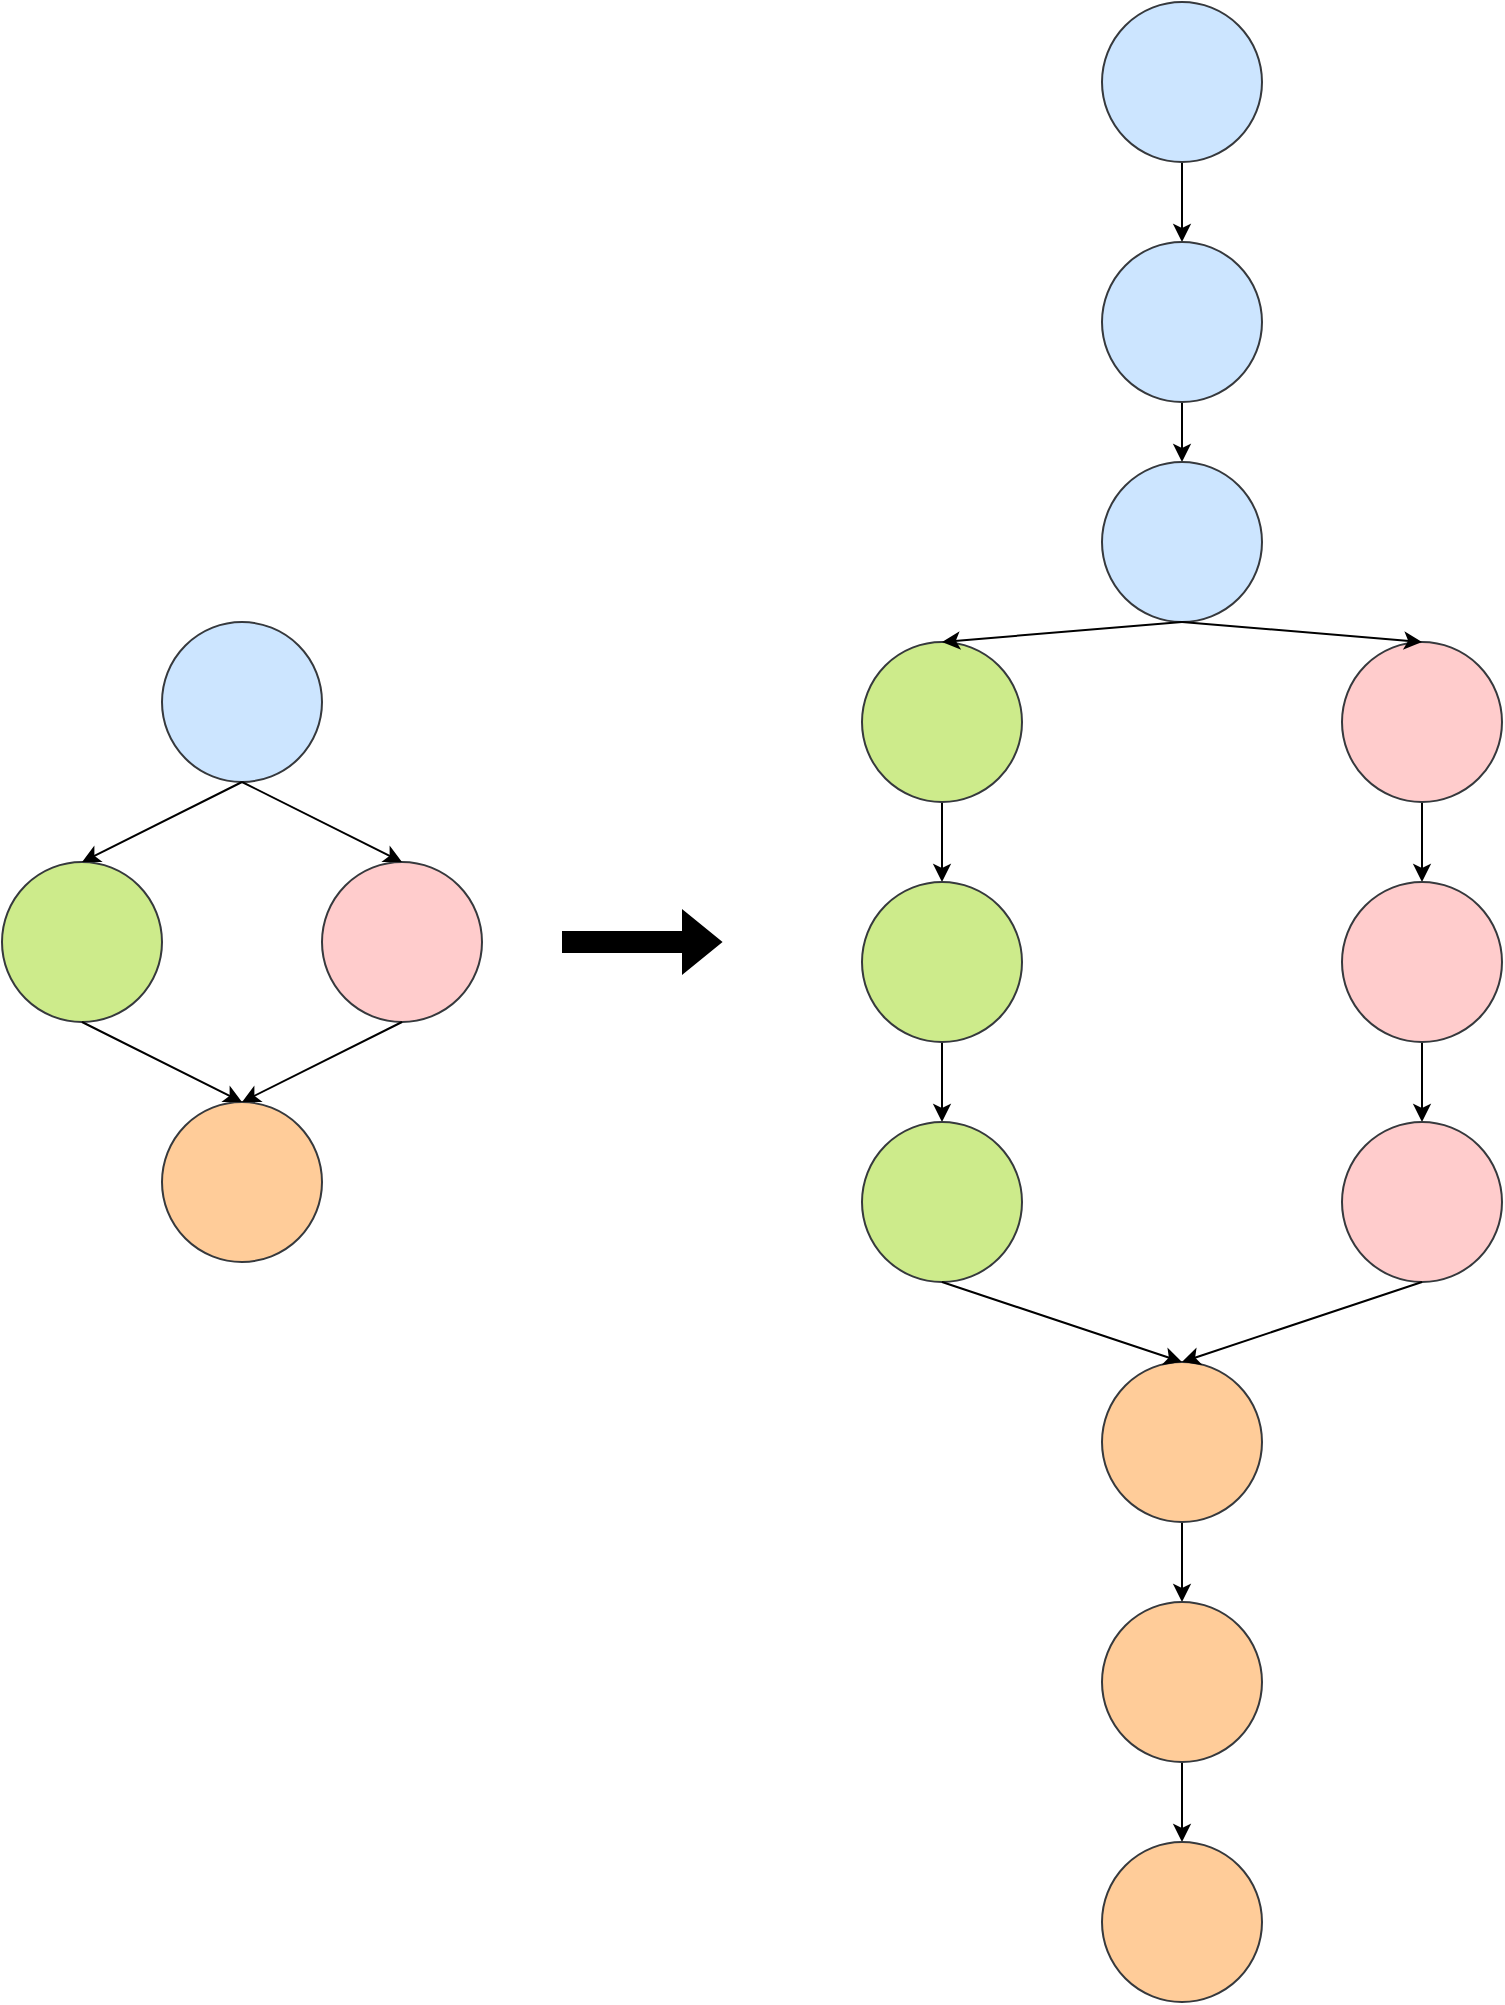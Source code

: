 <mxfile version="21.6.2" type="device">
  <diagram name="Page-1" id="56GeS0gcNfEjKqNXWUxZ">
    <mxGraphModel dx="972" dy="731" grid="1" gridSize="10" guides="1" tooltips="1" connect="1" arrows="1" fold="1" page="1" pageScale="1" pageWidth="850" pageHeight="1100" math="0" shadow="0">
      <root>
        <mxCell id="0" />
        <mxCell id="1" parent="0" />
        <mxCell id="f640BaUGg0uLw_fSwio6-1" value="" style="ellipse;whiteSpace=wrap;html=1;aspect=fixed;fillColor=#cce5ff;strokeColor=#36393d;" vertex="1" parent="1">
          <mxGeometry x="90" y="350" width="80" height="80" as="geometry" />
        </mxCell>
        <mxCell id="f640BaUGg0uLw_fSwio6-2" value="" style="ellipse;whiteSpace=wrap;html=1;aspect=fixed;fillColor=#cdeb8b;strokeColor=#36393d;" vertex="1" parent="1">
          <mxGeometry x="10" y="470" width="80" height="80" as="geometry" />
        </mxCell>
        <mxCell id="f640BaUGg0uLw_fSwio6-3" value="" style="ellipse;whiteSpace=wrap;html=1;aspect=fixed;fillColor=#ffcccc;strokeColor=#36393d;" vertex="1" parent="1">
          <mxGeometry x="170" y="470" width="80" height="80" as="geometry" />
        </mxCell>
        <mxCell id="f640BaUGg0uLw_fSwio6-4" value="" style="ellipse;whiteSpace=wrap;html=1;aspect=fixed;fillColor=#ffcc99;strokeColor=#36393d;" vertex="1" parent="1">
          <mxGeometry x="90" y="590" width="80" height="80" as="geometry" />
        </mxCell>
        <mxCell id="f640BaUGg0uLw_fSwio6-9" value="" style="shape=flexArrow;endArrow=classic;html=1;rounded=0;fillColor=#000000;" edge="1" parent="1">
          <mxGeometry width="50" height="50" relative="1" as="geometry">
            <mxPoint x="290" y="510" as="sourcePoint" />
            <mxPoint x="370" y="510" as="targetPoint" />
          </mxGeometry>
        </mxCell>
        <mxCell id="f640BaUGg0uLw_fSwio6-22" style="edgeStyle=orthogonalEdgeStyle;rounded=0;orthogonalLoop=1;jettySize=auto;html=1;exitX=0.5;exitY=1;exitDx=0;exitDy=0;" edge="1" parent="1" source="f640BaUGg0uLw_fSwio6-10" target="f640BaUGg0uLw_fSwio6-11">
          <mxGeometry relative="1" as="geometry" />
        </mxCell>
        <mxCell id="f640BaUGg0uLw_fSwio6-10" value="" style="ellipse;whiteSpace=wrap;html=1;aspect=fixed;fillColor=#cce5ff;strokeColor=#36393d;" vertex="1" parent="1">
          <mxGeometry x="560" y="40" width="80" height="80" as="geometry" />
        </mxCell>
        <mxCell id="f640BaUGg0uLw_fSwio6-23" style="edgeStyle=orthogonalEdgeStyle;rounded=0;orthogonalLoop=1;jettySize=auto;html=1;exitX=0.5;exitY=1;exitDx=0;exitDy=0;entryX=0.5;entryY=0;entryDx=0;entryDy=0;" edge="1" parent="1" source="f640BaUGg0uLw_fSwio6-11" target="f640BaUGg0uLw_fSwio6-12">
          <mxGeometry relative="1" as="geometry" />
        </mxCell>
        <mxCell id="f640BaUGg0uLw_fSwio6-11" value="" style="ellipse;whiteSpace=wrap;html=1;aspect=fixed;fillColor=#cce5ff;strokeColor=#36393d;" vertex="1" parent="1">
          <mxGeometry x="560" y="160" width="80" height="80" as="geometry" />
        </mxCell>
        <mxCell id="f640BaUGg0uLw_fSwio6-12" value="" style="ellipse;whiteSpace=wrap;html=1;aspect=fixed;fillColor=#cce5ff;strokeColor=#36393d;" vertex="1" parent="1">
          <mxGeometry x="560" y="270" width="80" height="80" as="geometry" />
        </mxCell>
        <mxCell id="f640BaUGg0uLw_fSwio6-25" style="edgeStyle=orthogonalEdgeStyle;rounded=0;orthogonalLoop=1;jettySize=auto;html=1;exitX=0.5;exitY=1;exitDx=0;exitDy=0;entryX=0.5;entryY=0;entryDx=0;entryDy=0;" edge="1" parent="1" source="f640BaUGg0uLw_fSwio6-13" target="f640BaUGg0uLw_fSwio6-14">
          <mxGeometry relative="1" as="geometry" />
        </mxCell>
        <mxCell id="f640BaUGg0uLw_fSwio6-13" value="" style="ellipse;whiteSpace=wrap;html=1;aspect=fixed;fillColor=#cdeb8b;strokeColor=#36393d;" vertex="1" parent="1">
          <mxGeometry x="440" y="360" width="80" height="80" as="geometry" />
        </mxCell>
        <mxCell id="f640BaUGg0uLw_fSwio6-26" style="edgeStyle=orthogonalEdgeStyle;rounded=0;orthogonalLoop=1;jettySize=auto;html=1;exitX=0.5;exitY=1;exitDx=0;exitDy=0;entryX=0.5;entryY=0;entryDx=0;entryDy=0;" edge="1" parent="1" source="f640BaUGg0uLw_fSwio6-14" target="f640BaUGg0uLw_fSwio6-15">
          <mxGeometry relative="1" as="geometry" />
        </mxCell>
        <mxCell id="f640BaUGg0uLw_fSwio6-14" value="" style="ellipse;whiteSpace=wrap;html=1;aspect=fixed;fillColor=#cdeb8b;strokeColor=#36393d;" vertex="1" parent="1">
          <mxGeometry x="440" y="480" width="80" height="80" as="geometry" />
        </mxCell>
        <mxCell id="f640BaUGg0uLw_fSwio6-15" value="" style="ellipse;whiteSpace=wrap;html=1;aspect=fixed;fillColor=#cdeb8b;strokeColor=#36393d;" vertex="1" parent="1">
          <mxGeometry x="440" y="600" width="80" height="80" as="geometry" />
        </mxCell>
        <mxCell id="f640BaUGg0uLw_fSwio6-27" style="edgeStyle=orthogonalEdgeStyle;rounded=0;orthogonalLoop=1;jettySize=auto;html=1;exitX=0.5;exitY=1;exitDx=0;exitDy=0;entryX=0.5;entryY=0;entryDx=0;entryDy=0;" edge="1" parent="1" source="f640BaUGg0uLw_fSwio6-16" target="f640BaUGg0uLw_fSwio6-17">
          <mxGeometry relative="1" as="geometry" />
        </mxCell>
        <mxCell id="f640BaUGg0uLw_fSwio6-16" value="" style="ellipse;whiteSpace=wrap;html=1;aspect=fixed;fillColor=#ffcccc;strokeColor=#36393d;" vertex="1" parent="1">
          <mxGeometry x="680" y="360" width="80" height="80" as="geometry" />
        </mxCell>
        <mxCell id="f640BaUGg0uLw_fSwio6-28" style="edgeStyle=orthogonalEdgeStyle;rounded=0;orthogonalLoop=1;jettySize=auto;html=1;exitX=0.5;exitY=1;exitDx=0;exitDy=0;entryX=0.5;entryY=0;entryDx=0;entryDy=0;" edge="1" parent="1" source="f640BaUGg0uLw_fSwio6-17" target="f640BaUGg0uLw_fSwio6-18">
          <mxGeometry relative="1" as="geometry" />
        </mxCell>
        <mxCell id="f640BaUGg0uLw_fSwio6-17" value="" style="ellipse;whiteSpace=wrap;html=1;aspect=fixed;fillColor=#ffcccc;strokeColor=#36393d;" vertex="1" parent="1">
          <mxGeometry x="680" y="480" width="80" height="80" as="geometry" />
        </mxCell>
        <mxCell id="f640BaUGg0uLw_fSwio6-18" value="" style="ellipse;whiteSpace=wrap;html=1;aspect=fixed;fillColor=#ffcccc;strokeColor=#36393d;" vertex="1" parent="1">
          <mxGeometry x="680" y="600" width="80" height="80" as="geometry" />
        </mxCell>
        <mxCell id="f640BaUGg0uLw_fSwio6-29" style="edgeStyle=orthogonalEdgeStyle;rounded=0;orthogonalLoop=1;jettySize=auto;html=1;exitX=0.5;exitY=1;exitDx=0;exitDy=0;" edge="1" parent="1" source="f640BaUGg0uLw_fSwio6-19" target="f640BaUGg0uLw_fSwio6-20">
          <mxGeometry relative="1" as="geometry" />
        </mxCell>
        <mxCell id="f640BaUGg0uLw_fSwio6-19" value="" style="ellipse;whiteSpace=wrap;html=1;aspect=fixed;fillColor=#ffcc99;strokeColor=#36393d;" vertex="1" parent="1">
          <mxGeometry x="560" y="720" width="80" height="80" as="geometry" />
        </mxCell>
        <mxCell id="f640BaUGg0uLw_fSwio6-30" style="edgeStyle=orthogonalEdgeStyle;rounded=0;orthogonalLoop=1;jettySize=auto;html=1;exitX=0.5;exitY=1;exitDx=0;exitDy=0;entryX=0.5;entryY=0;entryDx=0;entryDy=0;" edge="1" parent="1" source="f640BaUGg0uLw_fSwio6-20" target="f640BaUGg0uLw_fSwio6-21">
          <mxGeometry relative="1" as="geometry" />
        </mxCell>
        <mxCell id="f640BaUGg0uLw_fSwio6-20" value="" style="ellipse;whiteSpace=wrap;html=1;aspect=fixed;fillColor=#ffcc99;strokeColor=#36393d;" vertex="1" parent="1">
          <mxGeometry x="560" y="840" width="80" height="80" as="geometry" />
        </mxCell>
        <mxCell id="f640BaUGg0uLw_fSwio6-21" value="" style="ellipse;whiteSpace=wrap;html=1;aspect=fixed;fillColor=#ffcc99;strokeColor=#36393d;" vertex="1" parent="1">
          <mxGeometry x="560" y="960" width="80" height="80" as="geometry" />
        </mxCell>
        <mxCell id="f640BaUGg0uLw_fSwio6-31" value="" style="endArrow=classic;html=1;rounded=0;entryX=0.5;entryY=0;entryDx=0;entryDy=0;exitX=0.5;exitY=1;exitDx=0;exitDy=0;targetPerimeterSpacing=0;strokeWidth=1;" edge="1" parent="1" target="f640BaUGg0uLw_fSwio6-2">
          <mxGeometry width="50" height="50" relative="1" as="geometry">
            <mxPoint x="130" y="430" as="sourcePoint" />
            <mxPoint x="50" y="490" as="targetPoint" />
          </mxGeometry>
        </mxCell>
        <mxCell id="f640BaUGg0uLw_fSwio6-32" value="" style="endArrow=classic;html=1;rounded=0;entryX=0.5;entryY=0;entryDx=0;entryDy=0;exitX=0.5;exitY=1;exitDx=0;exitDy=0;targetPerimeterSpacing=0;strokeWidth=1;" edge="1" parent="1" source="f640BaUGg0uLw_fSwio6-1" target="f640BaUGg0uLw_fSwio6-3">
          <mxGeometry width="50" height="50" relative="1" as="geometry">
            <mxPoint x="140" y="440" as="sourcePoint" />
            <mxPoint x="60" y="480" as="targetPoint" />
          </mxGeometry>
        </mxCell>
        <mxCell id="f640BaUGg0uLw_fSwio6-33" value="" style="endArrow=classic;html=1;rounded=0;entryX=0.5;entryY=0;entryDx=0;entryDy=0;exitX=0.5;exitY=1;exitDx=0;exitDy=0;targetPerimeterSpacing=0;strokeWidth=1;" edge="1" parent="1" source="f640BaUGg0uLw_fSwio6-3" target="f640BaUGg0uLw_fSwio6-4">
          <mxGeometry width="50" height="50" relative="1" as="geometry">
            <mxPoint x="150" y="450" as="sourcePoint" />
            <mxPoint x="70" y="490" as="targetPoint" />
          </mxGeometry>
        </mxCell>
        <mxCell id="f640BaUGg0uLw_fSwio6-34" value="" style="endArrow=classic;html=1;rounded=0;exitX=0.5;exitY=1;exitDx=0;exitDy=0;targetPerimeterSpacing=0;strokeWidth=1;" edge="1" parent="1" source="f640BaUGg0uLw_fSwio6-2">
          <mxGeometry width="50" height="50" relative="1" as="geometry">
            <mxPoint x="160" y="460" as="sourcePoint" />
            <mxPoint x="130" y="590" as="targetPoint" />
          </mxGeometry>
        </mxCell>
        <mxCell id="f640BaUGg0uLw_fSwio6-35" value="" style="endArrow=classic;html=1;rounded=0;exitX=0.5;exitY=1;exitDx=0;exitDy=0;targetPerimeterSpacing=0;strokeWidth=1;" edge="1" parent="1" source="f640BaUGg0uLw_fSwio6-12">
          <mxGeometry width="50" height="50" relative="1" as="geometry">
            <mxPoint x="250" y="330" as="sourcePoint" />
            <mxPoint x="480" y="360" as="targetPoint" />
          </mxGeometry>
        </mxCell>
        <mxCell id="f640BaUGg0uLw_fSwio6-37" value="" style="endArrow=classic;html=1;rounded=0;targetPerimeterSpacing=0;strokeWidth=1;entryX=0.5;entryY=0;entryDx=0;entryDy=0;" edge="1" parent="1" target="f640BaUGg0uLw_fSwio6-16">
          <mxGeometry width="50" height="50" relative="1" as="geometry">
            <mxPoint x="600" y="350" as="sourcePoint" />
            <mxPoint x="490" y="370" as="targetPoint" />
          </mxGeometry>
        </mxCell>
        <mxCell id="f640BaUGg0uLw_fSwio6-39" value="" style="endArrow=classic;html=1;rounded=0;targetPerimeterSpacing=0;strokeWidth=1;entryX=0.5;entryY=0;entryDx=0;entryDy=0;exitX=0.5;exitY=1;exitDx=0;exitDy=0;" edge="1" parent="1" source="f640BaUGg0uLw_fSwio6-15" target="f640BaUGg0uLw_fSwio6-19">
          <mxGeometry width="50" height="50" relative="1" as="geometry">
            <mxPoint x="610" y="360" as="sourcePoint" />
            <mxPoint x="730" y="370" as="targetPoint" />
          </mxGeometry>
        </mxCell>
        <mxCell id="f640BaUGg0uLw_fSwio6-40" value="" style="endArrow=classic;html=1;rounded=0;targetPerimeterSpacing=0;strokeWidth=1;entryX=0.5;entryY=0;entryDx=0;entryDy=0;exitX=0.5;exitY=1;exitDx=0;exitDy=0;" edge="1" parent="1" source="f640BaUGg0uLw_fSwio6-18" target="f640BaUGg0uLw_fSwio6-19">
          <mxGeometry width="50" height="50" relative="1" as="geometry">
            <mxPoint x="490" y="690" as="sourcePoint" />
            <mxPoint x="610" y="730" as="targetPoint" />
          </mxGeometry>
        </mxCell>
      </root>
    </mxGraphModel>
  </diagram>
</mxfile>
